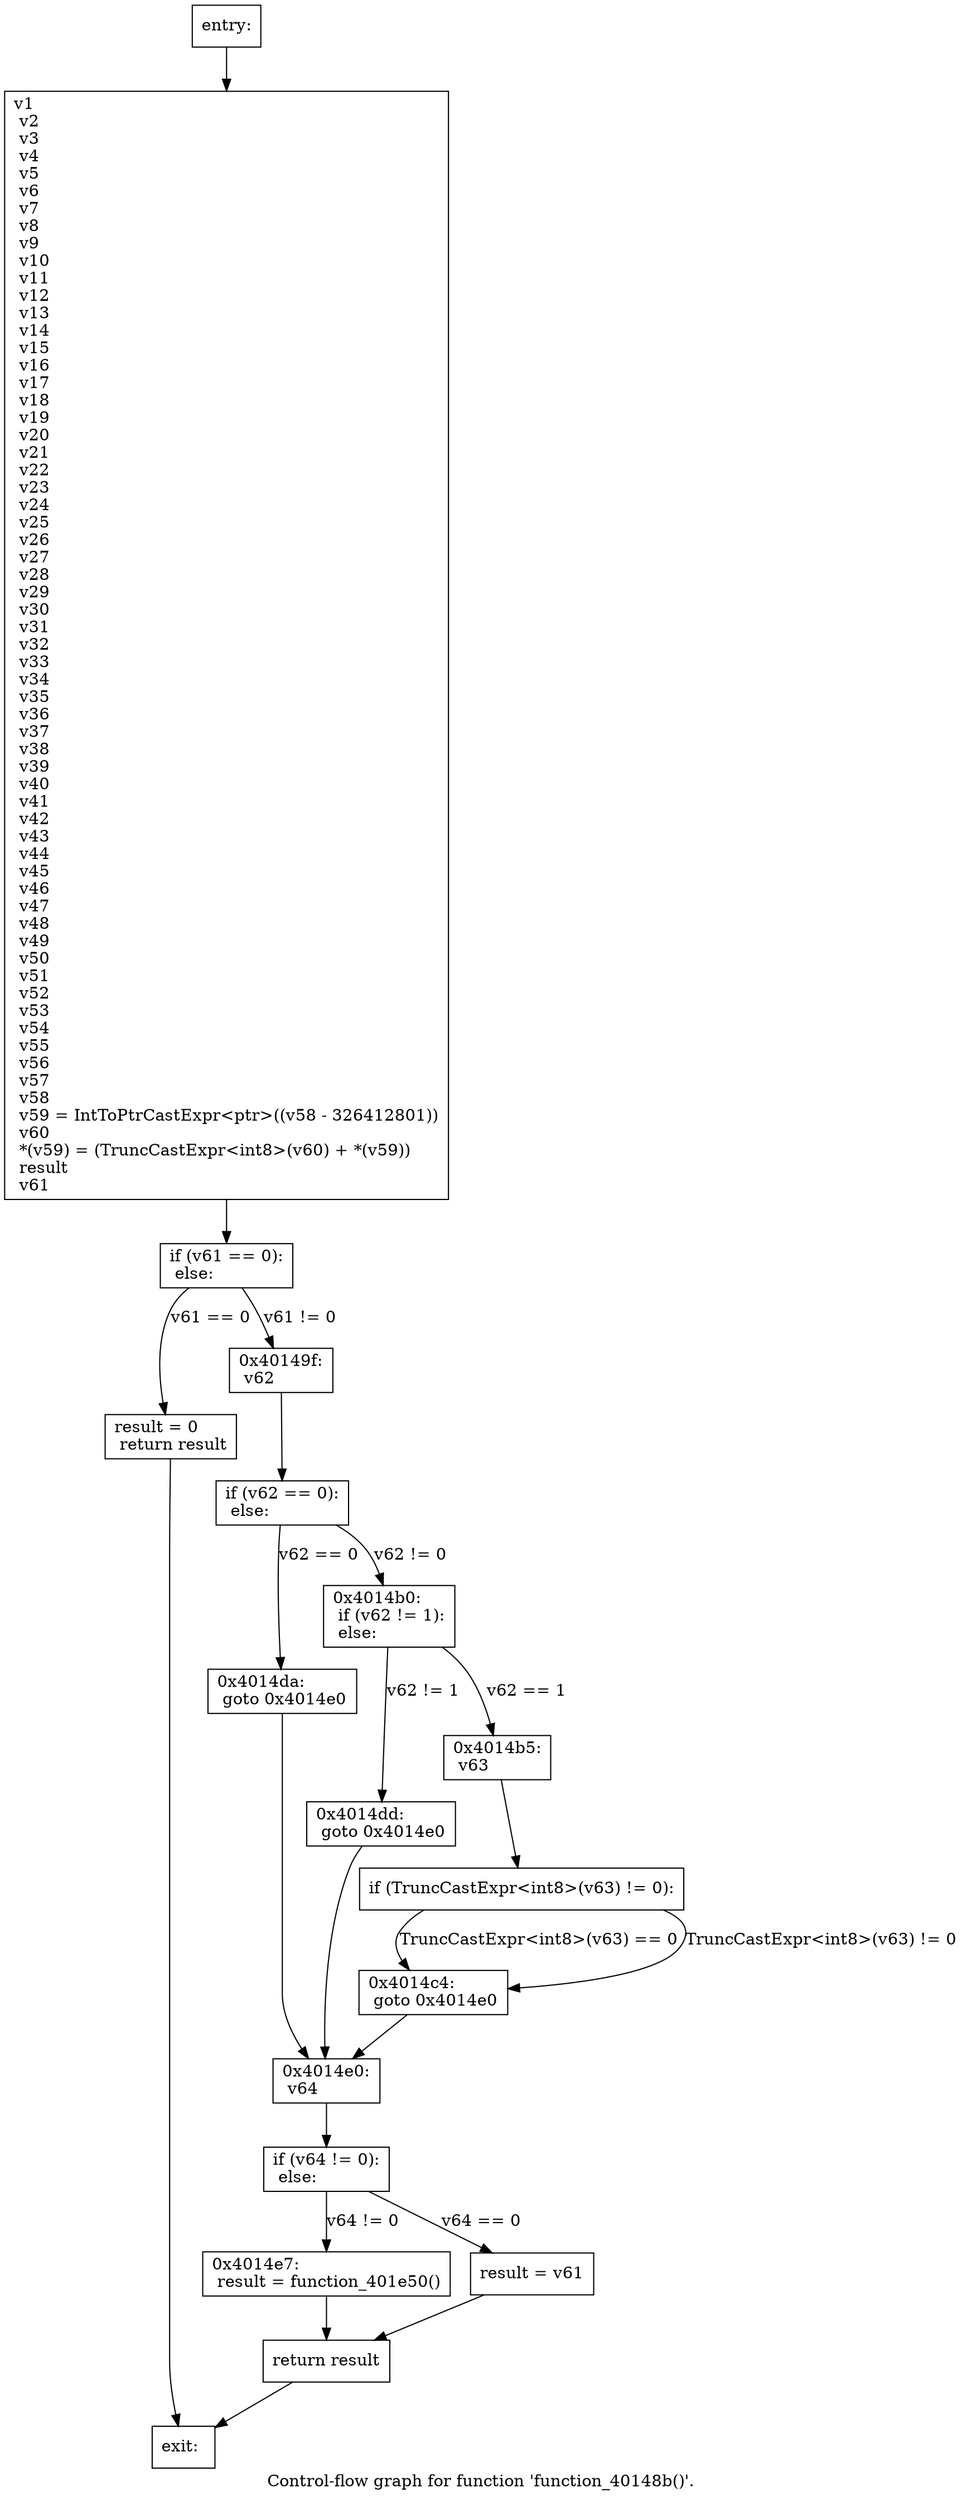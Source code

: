 digraph "Control-flow graph for function 'function_40148b()'." {
  label="Control-flow graph for function 'function_40148b()'.";
  node [shape=record];

  Node000001DDBF2F8BB0 [label="{entry:\l}"];
  Node000001DDBF2F8BB0 -> Node000001DDBF2F84B0;
  Node000001DDBF2F84B0 [label="{  v1\l  v2\l  v3\l  v4\l  v5\l  v6\l  v7\l  v8\l  v9\l  v10\l  v11\l  v12\l  v13\l  v14\l  v15\l  v16\l  v17\l  v18\l  v19\l  v20\l  v21\l  v22\l  v23\l  v24\l  v25\l  v26\l  v27\l  v28\l  v29\l  v30\l  v31\l  v32\l  v33\l  v34\l  v35\l  v36\l  v37\l  v38\l  v39\l  v40\l  v41\l  v42\l  v43\l  v44\l  v45\l  v46\l  v47\l  v48\l  v49\l  v50\l  v51\l  v52\l  v53\l  v54\l  v55\l  v56\l  v57\l  v58\l  v59 = IntToPtrCastExpr\<ptr\>((v58 - 326412801))\l  v60\l  *(v59) = (TruncCastExpr\<int8\>(v60) + *(v59))\l  result\l  v61\l}"];
  Node000001DDBF2F84B0 -> Node000001DDBF2F8C20;
  Node000001DDBF2F8C20 [label="{  if (v61 == 0):\l  else:\l}"];
  Node000001DDBF2F8C20 -> Node000001DDBF2F98D0 [label="v61 == 0"];
  Node000001DDBF2F8C20 -> Node000001DDBF2F8FA0 [label="v61 != 0"];
  Node000001DDBF2F98D0 [label="{  result = 0\l  return result\l}"];
  Node000001DDBF2F98D0 -> Node000001DDBF2F92B0;
  Node000001DDBF2F8FA0 [label="{0x40149f:\l  v62\l}"];
  Node000001DDBF2F8FA0 -> Node000001DDBF2F9550;
  Node000001DDBF2F92B0 [label="{exit:\l}"];
  Node000001DDBF2F9550 [label="{  if (v62 == 0):\l  else:\l}"];
  Node000001DDBF2F9550 -> Node000001DDBF2F95C0 [label="v62 == 0"];
  Node000001DDBF2F9550 -> Node000001DDBF2F9A90 [label="v62 != 0"];
  Node000001DDBF2F95C0 [label="{0x4014da:\l  goto 0x4014e0\l}"];
  Node000001DDBF2F95C0 -> Node000001DDBF2F9630;
  Node000001DDBF2F9A90 [label="{0x4014b0:\l  if (v62 != 1):\l  else:\l}"];
  Node000001DDBF2F9A90 -> Node000001DDBF2F9010 [label="v62 != 1"];
  Node000001DDBF2F9A90 -> Node000001DDBF2F9080 [label="v62 == 1"];
  Node000001DDBF2F9630 [label="{0x4014e0:\l  v64\l}"];
  Node000001DDBF2F9630 -> Node000001DDBF2F9240;
  Node000001DDBF2F9010 [label="{0x4014dd:\l  goto 0x4014e0\l}"];
  Node000001DDBF2F9010 -> Node000001DDBF2F9630;
  Node000001DDBF2F9080 [label="{0x4014b5:\l  v63\l}"];
  Node000001DDBF2F9080 -> Node000001DDBF2F90F0;
  Node000001DDBF2F9240 [label="{  if (v64 != 0):\l  else:\l}"];
  Node000001DDBF2F9240 -> Node000001DDBF2F9B00 [label="v64 != 0"];
  Node000001DDBF2F9240 -> Node000001DDBF2F9B70 [label="v64 == 0"];
  Node000001DDBF2F90F0 [label="{  if (TruncCastExpr\<int8\>(v63) != 0):\l}"];
  Node000001DDBF2F90F0 -> Node000001DDBF2F96A0 [label="TruncCastExpr\<int8\>(v63) == 0"];
  Node000001DDBF2F90F0 -> Node000001DDBF2F96A0 [label="TruncCastExpr\<int8\>(v63) != 0"];
  Node000001DDBF2F9B00 [label="{0x4014e7:\l  result = function_401e50()\l}"];
  Node000001DDBF2F9B00 -> Node000001DDBF2F9390;
  Node000001DDBF2F9B70 [label="{  result = v61\l}"];
  Node000001DDBF2F9B70 -> Node000001DDBF2F9390;
  Node000001DDBF2F96A0 [label="{0x4014c4:\l  goto 0x4014e0\l}"];
  Node000001DDBF2F96A0 -> Node000001DDBF2F9630;
  Node000001DDBF2F9390 [label="{  return result\l}"];
  Node000001DDBF2F9390 -> Node000001DDBF2F92B0;

}
